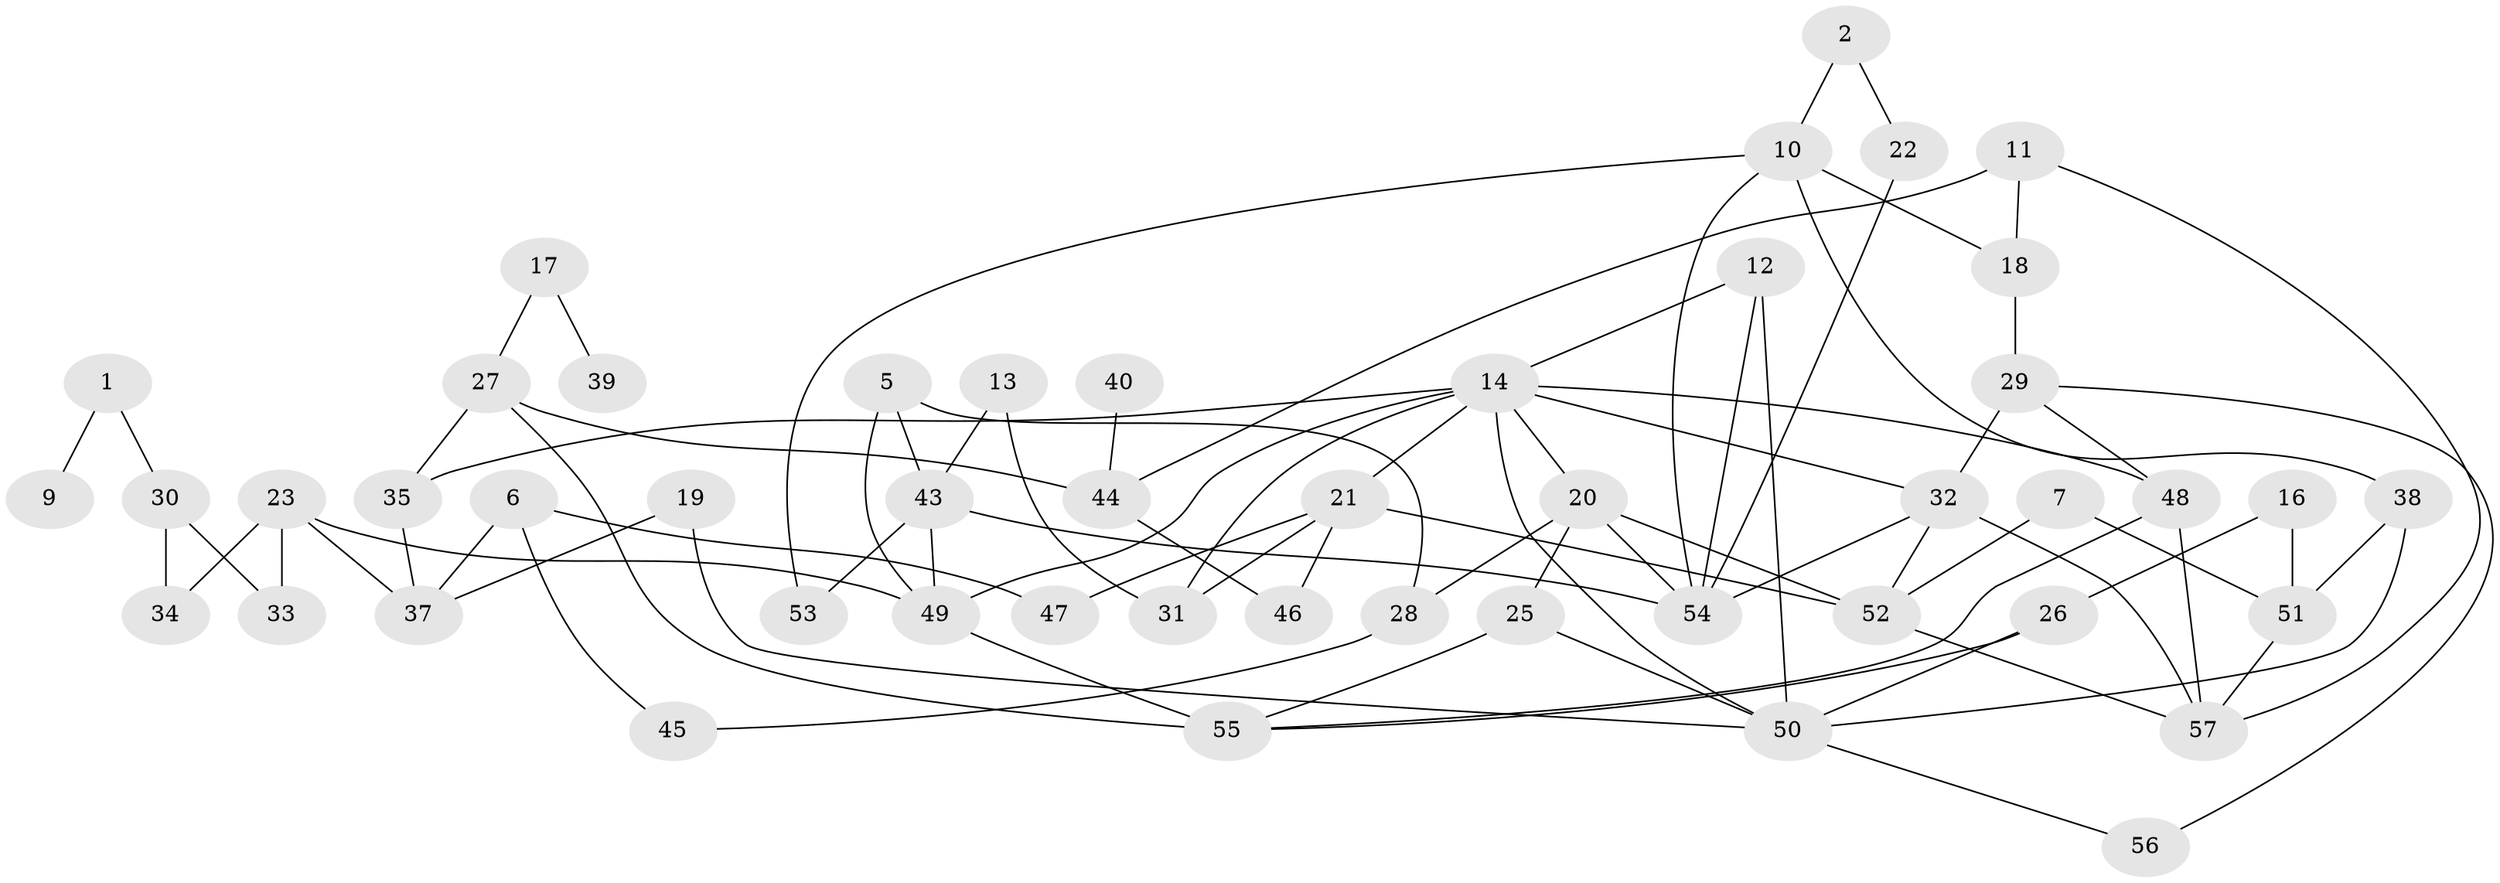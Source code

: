 // original degree distribution, {2: 0.24347826086956523, 3: 0.25217391304347825, 1: 0.1826086956521739, 4: 0.16521739130434782, 5: 0.06086956521739131, 0: 0.0782608695652174, 7: 0.008695652173913044, 6: 0.008695652173913044}
// Generated by graph-tools (version 1.1) at 2025/00/03/09/25 03:00:55]
// undirected, 49 vertices, 82 edges
graph export_dot {
graph [start="1"]
  node [color=gray90,style=filled];
  1;
  2;
  5;
  6;
  7;
  9;
  10;
  11;
  12;
  13;
  14;
  16;
  17;
  18;
  19;
  20;
  21;
  22;
  23;
  25;
  26;
  27;
  28;
  29;
  30;
  31;
  32;
  33;
  34;
  35;
  37;
  38;
  39;
  40;
  43;
  44;
  45;
  46;
  47;
  48;
  49;
  50;
  51;
  52;
  53;
  54;
  55;
  56;
  57;
  1 -- 9 [weight=1.0];
  1 -- 30 [weight=1.0];
  2 -- 10 [weight=1.0];
  2 -- 22 [weight=1.0];
  5 -- 28 [weight=1.0];
  5 -- 43 [weight=1.0];
  5 -- 49 [weight=1.0];
  6 -- 37 [weight=1.0];
  6 -- 45 [weight=1.0];
  6 -- 47 [weight=1.0];
  7 -- 51 [weight=1.0];
  7 -- 52 [weight=1.0];
  10 -- 18 [weight=1.0];
  10 -- 38 [weight=1.0];
  10 -- 53 [weight=1.0];
  10 -- 54 [weight=1.0];
  11 -- 18 [weight=1.0];
  11 -- 44 [weight=1.0];
  11 -- 57 [weight=1.0];
  12 -- 14 [weight=1.0];
  12 -- 50 [weight=1.0];
  12 -- 54 [weight=1.0];
  13 -- 31 [weight=1.0];
  13 -- 43 [weight=1.0];
  14 -- 20 [weight=1.0];
  14 -- 21 [weight=1.0];
  14 -- 31 [weight=1.0];
  14 -- 32 [weight=1.0];
  14 -- 35 [weight=1.0];
  14 -- 48 [weight=1.0];
  14 -- 49 [weight=1.0];
  14 -- 50 [weight=1.0];
  16 -- 26 [weight=1.0];
  16 -- 51 [weight=1.0];
  17 -- 27 [weight=1.0];
  17 -- 39 [weight=1.0];
  18 -- 29 [weight=1.0];
  19 -- 37 [weight=1.0];
  19 -- 50 [weight=1.0];
  20 -- 25 [weight=1.0];
  20 -- 28 [weight=1.0];
  20 -- 52 [weight=1.0];
  20 -- 54 [weight=1.0];
  21 -- 31 [weight=1.0];
  21 -- 46 [weight=2.0];
  21 -- 47 [weight=1.0];
  21 -- 52 [weight=1.0];
  22 -- 54 [weight=1.0];
  23 -- 33 [weight=1.0];
  23 -- 34 [weight=1.0];
  23 -- 37 [weight=1.0];
  23 -- 49 [weight=1.0];
  25 -- 50 [weight=1.0];
  25 -- 55 [weight=1.0];
  26 -- 50 [weight=1.0];
  26 -- 55 [weight=1.0];
  27 -- 35 [weight=2.0];
  27 -- 44 [weight=1.0];
  27 -- 55 [weight=1.0];
  28 -- 45 [weight=1.0];
  29 -- 32 [weight=2.0];
  29 -- 48 [weight=1.0];
  29 -- 56 [weight=1.0];
  30 -- 33 [weight=1.0];
  30 -- 34 [weight=1.0];
  32 -- 52 [weight=1.0];
  32 -- 54 [weight=1.0];
  32 -- 57 [weight=1.0];
  35 -- 37 [weight=1.0];
  38 -- 50 [weight=1.0];
  38 -- 51 [weight=1.0];
  40 -- 44 [weight=1.0];
  43 -- 49 [weight=1.0];
  43 -- 53 [weight=1.0];
  43 -- 54 [weight=2.0];
  44 -- 46 [weight=1.0];
  48 -- 55 [weight=1.0];
  48 -- 57 [weight=1.0];
  49 -- 55 [weight=2.0];
  50 -- 56 [weight=1.0];
  51 -- 57 [weight=1.0];
  52 -- 57 [weight=1.0];
}
